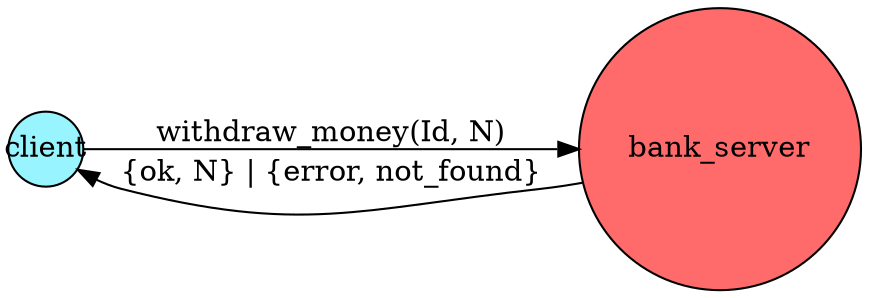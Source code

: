 digraph G {
  rankdir=LR
  {
    node [style=filled shape="circle"]
    client [fillcolor=cadetblue1 fixedsize=true label="client"]
    bank [fillcolor=indianred1 label="bank_server"]
  }

  client -> bank [label="withdraw_money(Id, N)"]
  client -> bank [label="{ok, N} | {error, not_found}", dir=back]
}